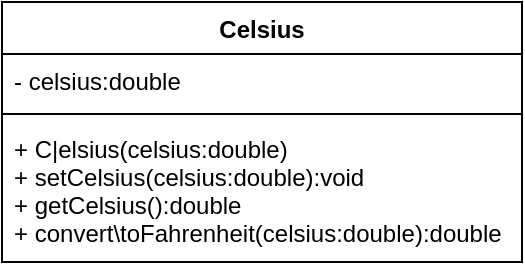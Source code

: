 <mxfile version="15.4.0" type="device"><diagram id="O0vJRI8HBrQGPfcm6z3F" name="Page-1"><mxGraphModel dx="1024" dy="592" grid="1" gridSize="10" guides="1" tooltips="1" connect="1" arrows="1" fold="1" page="1" pageScale="1" pageWidth="850" pageHeight="1100" math="0" shadow="0"><root><mxCell id="0"/><mxCell id="1" parent="0"/><mxCell id="U7nfZ98gpKvvXMvBhwT6-1" value="Celsius" style="swimlane;fontStyle=1;align=center;verticalAlign=top;childLayout=stackLayout;horizontal=1;startSize=26;horizontalStack=0;resizeParent=1;resizeParentMax=0;resizeLast=0;collapsible=1;marginBottom=0;" vertex="1" parent="1"><mxGeometry x="100" y="80" width="260" height="130" as="geometry"/></mxCell><mxCell id="U7nfZ98gpKvvXMvBhwT6-2" value="- celsius:double" style="text;strokeColor=none;fillColor=none;align=left;verticalAlign=top;spacingLeft=4;spacingRight=4;overflow=hidden;rotatable=0;points=[[0,0.5],[1,0.5]];portConstraint=eastwest;" vertex="1" parent="U7nfZ98gpKvvXMvBhwT6-1"><mxGeometry y="26" width="260" height="26" as="geometry"/></mxCell><mxCell id="U7nfZ98gpKvvXMvBhwT6-3" value="" style="line;strokeWidth=1;fillColor=none;align=left;verticalAlign=middle;spacingTop=-1;spacingLeft=3;spacingRight=3;rotatable=0;labelPosition=right;points=[];portConstraint=eastwest;" vertex="1" parent="U7nfZ98gpKvvXMvBhwT6-1"><mxGeometry y="52" width="260" height="8" as="geometry"/></mxCell><mxCell id="U7nfZ98gpKvvXMvBhwT6-4" value="+ C|elsius(celsius:double)&#10;+ setCelsius(celsius:double):void&#10;+ getCelsius():double&#10;+ convert\toFahrenheit(celsius:double):double" style="text;strokeColor=none;fillColor=none;align=left;verticalAlign=top;spacingLeft=4;spacingRight=4;overflow=hidden;rotatable=0;points=[[0,0.5],[1,0.5]];portConstraint=eastwest;" vertex="1" parent="U7nfZ98gpKvvXMvBhwT6-1"><mxGeometry y="60" width="260" height="70" as="geometry"/></mxCell></root></mxGraphModel></diagram></mxfile>